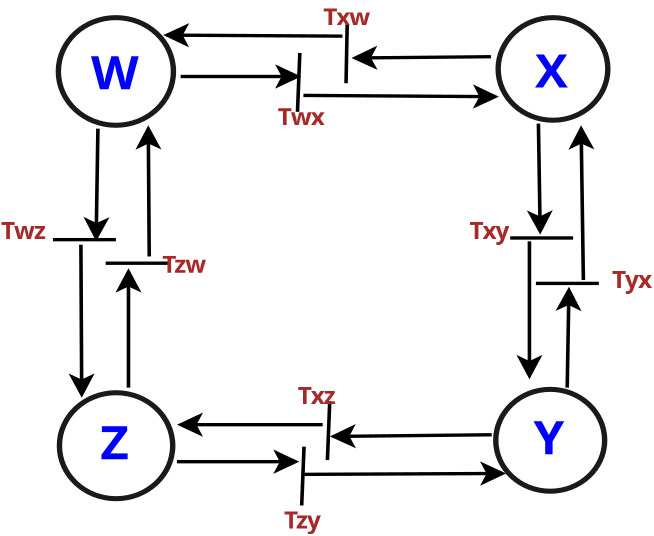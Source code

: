 <?xml version="1.0" encoding="UTF-8"?>
<dia:diagram xmlns:dia="http://www.lysator.liu.se/~alla/dia/">
  <dia:layer name="Background" visible="true" connectable="true" active="true">
    <dia:group>
      <dia:attribute name="meta">
        <dia:composite type="dict"/>
      </dia:attribute>
      <dia:attribute name="matrix">
        <dia:matrix xx="1.798" xy="0" yx="0" yy="1.682" x0="-18.529" y0="-11.479"/>
      </dia:attribute>
      <dia:group>
        <dia:attribute name="meta">
          <dia:composite type="dict"/>
        </dia:attribute>
        <dia:attribute name="matrix"/>
        <dia:object type="Geometric - Perfect Circle" version="1" id="O0">
          <dia:attribute name="obj_pos">
            <dia:point val="15.38,21.05"/>
          </dia:attribute>
          <dia:attribute name="obj_bb">
            <dia:rectangle val="15.23,20.9;18.68,24.35"/>
          </dia:attribute>
          <dia:attribute name="meta">
            <dia:composite type="dict"/>
          </dia:attribute>
          <dia:attribute name="elem_corner">
            <dia:point val="15.38,21.05"/>
          </dia:attribute>
          <dia:attribute name="elem_width">
            <dia:real val="3.15"/>
          </dia:attribute>
          <dia:attribute name="elem_height">
            <dia:real val="3.15"/>
          </dia:attribute>
          <dia:attribute name="line_width">
            <dia:real val="0.15"/>
          </dia:attribute>
          <dia:attribute name="line_colour">
            <dia:color val="#1a1a1aff"/>
          </dia:attribute>
          <dia:attribute name="fill_colour">
            <dia:color val="#ffffffff"/>
          </dia:attribute>
          <dia:attribute name="show_background">
            <dia:boolean val="true"/>
          </dia:attribute>
          <dia:attribute name="line_style">
            <dia:enum val="0"/>
            <dia:real val="1"/>
          </dia:attribute>
          <dia:attribute name="flip_horizontal">
            <dia:boolean val="false"/>
          </dia:attribute>
          <dia:attribute name="flip_vertical">
            <dia:boolean val="false"/>
          </dia:attribute>
          <dia:attribute name="subscale">
            <dia:real val="1"/>
          </dia:attribute>
        </dia:object>
        <dia:object type="Standard - Text" version="1" id="O1">
          <dia:attribute name="obj_pos">
            <dia:point val="16.515,23.025"/>
          </dia:attribute>
          <dia:attribute name="obj_bb">
            <dia:rectangle val="16.515,21.75;17.51,23.35"/>
          </dia:attribute>
          <dia:attribute name="text">
            <dia:composite type="text">
              <dia:attribute name="string">
                <dia:string>#Z#</dia:string>
              </dia:attribute>
              <dia:attribute name="font">
                <dia:font family="sans" style="80" name="Helvetica-Bold"/>
              </dia:attribute>
              <dia:attribute name="height">
                <dia:real val="1.714"/>
              </dia:attribute>
              <dia:attribute name="pos">
                <dia:point val="16.515,23.025"/>
              </dia:attribute>
              <dia:attribute name="color">
                <dia:color val="#0000ffff"/>
              </dia:attribute>
              <dia:attribute name="alignment">
                <dia:enum val="0"/>
              </dia:attribute>
            </dia:composite>
          </dia:attribute>
          <dia:attribute name="valign">
            <dia:enum val="3"/>
          </dia:attribute>
        </dia:object>
        <dia:object type="Geometric - Perfect Circle" version="1" id="O2">
          <dia:attribute name="obj_pos">
            <dia:point val="15.35,9.9"/>
          </dia:attribute>
          <dia:attribute name="obj_bb">
            <dia:rectangle val="15.2,9.75;18.7,13.25"/>
          </dia:attribute>
          <dia:attribute name="meta">
            <dia:composite type="dict"/>
          </dia:attribute>
          <dia:attribute name="elem_corner">
            <dia:point val="15.35,9.9"/>
          </dia:attribute>
          <dia:attribute name="elem_width">
            <dia:real val="3.2"/>
          </dia:attribute>
          <dia:attribute name="elem_height">
            <dia:real val="3.2"/>
          </dia:attribute>
          <dia:attribute name="line_width">
            <dia:real val="0.15"/>
          </dia:attribute>
          <dia:attribute name="line_colour">
            <dia:color val="#1a1a1aff"/>
          </dia:attribute>
          <dia:attribute name="fill_colour">
            <dia:color val="#ffffffff"/>
          </dia:attribute>
          <dia:attribute name="show_background">
            <dia:boolean val="true"/>
          </dia:attribute>
          <dia:attribute name="line_style">
            <dia:enum val="0"/>
            <dia:real val="1"/>
          </dia:attribute>
          <dia:attribute name="flip_horizontal">
            <dia:boolean val="false"/>
          </dia:attribute>
          <dia:attribute name="flip_vertical">
            <dia:boolean val="false"/>
          </dia:attribute>
          <dia:attribute name="subscale">
            <dia:real val="1"/>
          </dia:attribute>
        </dia:object>
        <dia:object type="Standard - Text" version="1" id="O3">
          <dia:attribute name="obj_pos">
            <dia:point val="16.255,12.025"/>
          </dia:attribute>
          <dia:attribute name="obj_bb">
            <dia:rectangle val="16.255,10.75;17.767,12.35"/>
          </dia:attribute>
          <dia:attribute name="text">
            <dia:composite type="text">
              <dia:attribute name="string">
                <dia:string>#W#</dia:string>
              </dia:attribute>
              <dia:attribute name="font">
                <dia:font family="sans" style="80" name="Helvetica-Bold"/>
              </dia:attribute>
              <dia:attribute name="height">
                <dia:real val="1.714"/>
              </dia:attribute>
              <dia:attribute name="pos">
                <dia:point val="16.255,12.025"/>
              </dia:attribute>
              <dia:attribute name="color">
                <dia:color val="#0000ffff"/>
              </dia:attribute>
              <dia:attribute name="alignment">
                <dia:enum val="0"/>
              </dia:attribute>
            </dia:composite>
          </dia:attribute>
          <dia:attribute name="valign">
            <dia:enum val="3"/>
          </dia:attribute>
        </dia:object>
        <dia:object type="Geometric - Perfect Circle" version="1" id="O4">
          <dia:attribute name="obj_pos">
            <dia:point val="27.58,9.9"/>
          </dia:attribute>
          <dia:attribute name="obj_bb">
            <dia:rectangle val="27.43,9.75;30.78,13.1"/>
          </dia:attribute>
          <dia:attribute name="meta">
            <dia:composite type="dict"/>
          </dia:attribute>
          <dia:attribute name="elem_corner">
            <dia:point val="27.58,9.9"/>
          </dia:attribute>
          <dia:attribute name="elem_width">
            <dia:real val="3.05"/>
          </dia:attribute>
          <dia:attribute name="elem_height">
            <dia:real val="3.05"/>
          </dia:attribute>
          <dia:attribute name="line_width">
            <dia:real val="0.15"/>
          </dia:attribute>
          <dia:attribute name="line_colour">
            <dia:color val="#1a1a1aff"/>
          </dia:attribute>
          <dia:attribute name="fill_colour">
            <dia:color val="#ffffffff"/>
          </dia:attribute>
          <dia:attribute name="show_background">
            <dia:boolean val="true"/>
          </dia:attribute>
          <dia:attribute name="line_style">
            <dia:enum val="0"/>
            <dia:real val="1"/>
          </dia:attribute>
          <dia:attribute name="flip_horizontal">
            <dia:boolean val="false"/>
          </dia:attribute>
          <dia:attribute name="flip_vertical">
            <dia:boolean val="false"/>
          </dia:attribute>
          <dia:attribute name="subscale">
            <dia:real val="1"/>
          </dia:attribute>
        </dia:object>
        <dia:object type="Standard - Text" version="1" id="O5">
          <dia:attribute name="obj_pos">
            <dia:point val="28.605,11.975"/>
          </dia:attribute>
          <dia:attribute name="obj_bb">
            <dia:rectangle val="28.605,10.7;29.663,12.3"/>
          </dia:attribute>
          <dia:attribute name="text">
            <dia:composite type="text">
              <dia:attribute name="string">
                <dia:string>#X#</dia:string>
              </dia:attribute>
              <dia:attribute name="font">
                <dia:font family="sans" style="80" name="Helvetica-Bold"/>
              </dia:attribute>
              <dia:attribute name="height">
                <dia:real val="1.714"/>
              </dia:attribute>
              <dia:attribute name="pos">
                <dia:point val="28.605,11.975"/>
              </dia:attribute>
              <dia:attribute name="color">
                <dia:color val="#0000ffff"/>
              </dia:attribute>
              <dia:attribute name="alignment">
                <dia:enum val="0"/>
              </dia:attribute>
            </dia:composite>
          </dia:attribute>
          <dia:attribute name="valign">
            <dia:enum val="3"/>
          </dia:attribute>
        </dia:object>
        <dia:object type="Geometric - Perfect Circle" version="1" id="O6">
          <dia:attribute name="obj_pos">
            <dia:point val="27.514,20.95"/>
          </dia:attribute>
          <dia:attribute name="obj_bb">
            <dia:rectangle val="27.364,20.8;30.691,24.128"/>
          </dia:attribute>
          <dia:attribute name="meta">
            <dia:composite type="dict"/>
          </dia:attribute>
          <dia:attribute name="elem_corner">
            <dia:point val="27.514,20.95"/>
          </dia:attribute>
          <dia:attribute name="elem_width">
            <dia:real val="3.028"/>
          </dia:attribute>
          <dia:attribute name="elem_height">
            <dia:real val="3.028"/>
          </dia:attribute>
          <dia:attribute name="line_width">
            <dia:real val="0.15"/>
          </dia:attribute>
          <dia:attribute name="line_colour">
            <dia:color val="#1a1a1aff"/>
          </dia:attribute>
          <dia:attribute name="fill_colour">
            <dia:color val="#ffffffff"/>
          </dia:attribute>
          <dia:attribute name="show_background">
            <dia:boolean val="true"/>
          </dia:attribute>
          <dia:attribute name="line_style">
            <dia:enum val="0"/>
            <dia:real val="1"/>
          </dia:attribute>
          <dia:attribute name="flip_horizontal">
            <dia:boolean val="false"/>
          </dia:attribute>
          <dia:attribute name="flip_vertical">
            <dia:boolean val="false"/>
          </dia:attribute>
          <dia:attribute name="subscale">
            <dia:real val="1"/>
          </dia:attribute>
        </dia:object>
        <dia:object type="Standard - Text" version="1" id="O7">
          <dia:attribute name="obj_pos">
            <dia:point val="28.56,22.875"/>
          </dia:attribute>
          <dia:attribute name="obj_bb">
            <dia:rectangle val="28.56,21.6;29.567,23.2"/>
          </dia:attribute>
          <dia:attribute name="text">
            <dia:composite type="text">
              <dia:attribute name="string">
                <dia:string>#Y#</dia:string>
              </dia:attribute>
              <dia:attribute name="font">
                <dia:font family="sans" style="80" name="Helvetica-Bold"/>
              </dia:attribute>
              <dia:attribute name="height">
                <dia:real val="1.714"/>
              </dia:attribute>
              <dia:attribute name="pos">
                <dia:point val="28.56,22.875"/>
              </dia:attribute>
              <dia:attribute name="color">
                <dia:color val="#0000ffff"/>
              </dia:attribute>
              <dia:attribute name="alignment">
                <dia:enum val="0"/>
              </dia:attribute>
            </dia:composite>
          </dia:attribute>
          <dia:attribute name="valign">
            <dia:enum val="3"/>
          </dia:attribute>
        </dia:object>
      </dia:group>
      <dia:object type="Standard - Line" version="0" id="O8">
        <dia:attribute name="obj_pos">
          <dia:point val="16.45,13.2"/>
        </dia:attribute>
        <dia:attribute name="obj_bb">
          <dia:rectangle val="16.049,13.149;16.773,16.601"/>
        </dia:attribute>
        <dia:attribute name="conn_endpoints">
          <dia:point val="16.45,13.2"/>
          <dia:point val="16.4,16.55"/>
        </dia:attribute>
        <dia:attribute name="numcp">
          <dia:int val="1"/>
        </dia:attribute>
        <dia:attribute name="end_arrow">
          <dia:enum val="22"/>
        </dia:attribute>
        <dia:attribute name="end_arrow_length">
          <dia:real val="0.5"/>
        </dia:attribute>
        <dia:attribute name="end_arrow_width">
          <dia:real val="0.5"/>
        </dia:attribute>
      </dia:object>
      <dia:object type="Standard - Line" version="0" id="O9">
        <dia:attribute name="obj_pos">
          <dia:point val="17.3,20.9"/>
        </dia:attribute>
        <dia:attribute name="obj_bb">
          <dia:rectangle val="16.938,17.3;17.662,20.95"/>
        </dia:attribute>
        <dia:attribute name="conn_endpoints">
          <dia:point val="17.3,20.9"/>
          <dia:point val="17.3,17.35"/>
        </dia:attribute>
        <dia:attribute name="numcp">
          <dia:int val="1"/>
        </dia:attribute>
        <dia:attribute name="end_arrow">
          <dia:enum val="22"/>
        </dia:attribute>
        <dia:attribute name="end_arrow_length">
          <dia:real val="0.5"/>
        </dia:attribute>
        <dia:attribute name="end_arrow_width">
          <dia:real val="0.5"/>
        </dia:attribute>
      </dia:object>
      <dia:object type="Standard - Line" version="0" id="O10">
        <dia:attribute name="obj_pos">
          <dia:point val="29.5,20.9"/>
        </dia:attribute>
        <dia:attribute name="obj_bb">
          <dia:rectangle val="29.176,17.849;29.9,20.951"/>
        </dia:attribute>
        <dia:attribute name="conn_endpoints">
          <dia:point val="29.5,20.9"/>
          <dia:point val="29.55,17.9"/>
        </dia:attribute>
        <dia:attribute name="numcp">
          <dia:int val="1"/>
        </dia:attribute>
        <dia:attribute name="end_arrow">
          <dia:enum val="22"/>
        </dia:attribute>
        <dia:attribute name="end_arrow_length">
          <dia:real val="0.5"/>
        </dia:attribute>
        <dia:attribute name="end_arrow_width">
          <dia:real val="0.5"/>
        </dia:attribute>
      </dia:object>
      <dia:object type="Standard - Line" version="0" id="O11">
        <dia:attribute name="obj_pos">
          <dia:point val="27.4,22.3"/>
        </dia:attribute>
        <dia:attribute name="obj_bb">
          <dia:rectangle val="22.849,21.98;27.451,22.704"/>
        </dia:attribute>
        <dia:attribute name="conn_endpoints">
          <dia:point val="27.4,22.3"/>
          <dia:point val="22.9,22.35"/>
        </dia:attribute>
        <dia:attribute name="numcp">
          <dia:int val="1"/>
        </dia:attribute>
        <dia:attribute name="end_arrow">
          <dia:enum val="22"/>
        </dia:attribute>
        <dia:attribute name="end_arrow_length">
          <dia:real val="0.5"/>
        </dia:attribute>
        <dia:attribute name="end_arrow_width">
          <dia:real val="0.5"/>
        </dia:attribute>
      </dia:object>
      <dia:object type="Standard - Line" version="0" id="O12">
        <dia:attribute name="obj_pos">
          <dia:point val="18.75,11.65"/>
        </dia:attribute>
        <dia:attribute name="obj_bb">
          <dia:rectangle val="18.7,11.288;22.15,12.012"/>
        </dia:attribute>
        <dia:attribute name="conn_endpoints">
          <dia:point val="18.75,11.65"/>
          <dia:point val="22.1,11.65"/>
        </dia:attribute>
        <dia:attribute name="numcp">
          <dia:int val="1"/>
        </dia:attribute>
        <dia:attribute name="end_arrow">
          <dia:enum val="22"/>
        </dia:attribute>
        <dia:attribute name="end_arrow_length">
          <dia:real val="0.5"/>
        </dia:attribute>
        <dia:attribute name="end_arrow_width">
          <dia:real val="0.5"/>
        </dia:attribute>
      </dia:object>
      <dia:object type="Standard - Line" version="0" id="O13">
        <dia:attribute name="obj_pos">
          <dia:point val="18.65,23.1"/>
        </dia:attribute>
        <dia:attribute name="obj_bb">
          <dia:rectangle val="18.6,22.738;22.1,23.462"/>
        </dia:attribute>
        <dia:attribute name="conn_endpoints">
          <dia:point val="18.65,23.1"/>
          <dia:point val="22.05,23.1"/>
        </dia:attribute>
        <dia:attribute name="numcp">
          <dia:int val="1"/>
        </dia:attribute>
        <dia:attribute name="end_arrow">
          <dia:enum val="22"/>
        </dia:attribute>
        <dia:attribute name="end_arrow_length">
          <dia:real val="0.5"/>
        </dia:attribute>
        <dia:attribute name="end_arrow_width">
          <dia:real val="0.5"/>
        </dia:attribute>
      </dia:object>
      <dia:object type="Standard - Line" version="0" id="O14">
        <dia:attribute name="obj_pos">
          <dia:point val="27.379,11.061"/>
        </dia:attribute>
        <dia:attribute name="obj_bb">
          <dia:rectangle val="23.45,10.731;27.43,11.455"/>
        </dia:attribute>
        <dia:attribute name="conn_endpoints">
          <dia:point val="27.379,11.061"/>
          <dia:point val="23.5,11.1"/>
        </dia:attribute>
        <dia:attribute name="numcp">
          <dia:int val="1"/>
        </dia:attribute>
        <dia:attribute name="end_arrow">
          <dia:enum val="22"/>
        </dia:attribute>
        <dia:attribute name="end_arrow_length">
          <dia:real val="0.5"/>
        </dia:attribute>
        <dia:attribute name="end_arrow_width">
          <dia:real val="0.5"/>
        </dia:attribute>
      </dia:object>
      <dia:object type="Standard - Line" version="0" id="O15">
        <dia:attribute name="obj_pos">
          <dia:point val="28.45,16.55"/>
        </dia:attribute>
        <dia:attribute name="obj_bb">
          <dia:rectangle val="28.088,16.5;28.812,20.7"/>
        </dia:attribute>
        <dia:attribute name="conn_endpoints">
          <dia:point val="28.45,16.55"/>
          <dia:point val="28.45,20.65"/>
        </dia:attribute>
        <dia:attribute name="numcp">
          <dia:int val="1"/>
        </dia:attribute>
        <dia:attribute name="end_arrow">
          <dia:enum val="22"/>
        </dia:attribute>
        <dia:attribute name="end_arrow_length">
          <dia:real val="0.5"/>
        </dia:attribute>
        <dia:attribute name="end_arrow_width">
          <dia:real val="0.5"/>
        </dia:attribute>
      </dia:object>
      <dia:object type="Standard - Line" version="0" id="O16">
        <dia:attribute name="obj_pos">
          <dia:point val="15.2,16.5"/>
        </dia:attribute>
        <dia:attribute name="obj_bb">
          <dia:rectangle val="15.15,16.45;17,16.55"/>
        </dia:attribute>
        <dia:attribute name="conn_endpoints">
          <dia:point val="15.2,16.5"/>
          <dia:point val="16.95,16.5"/>
        </dia:attribute>
        <dia:attribute name="numcp">
          <dia:int val="1"/>
        </dia:attribute>
      </dia:object>
      <dia:object type="Standard - Line" version="0" id="O17">
        <dia:attribute name="obj_pos">
          <dia:point val="16.665,17.2"/>
        </dia:attribute>
        <dia:attribute name="obj_bb">
          <dia:rectangle val="16.615,17.15;18.465,17.25"/>
        </dia:attribute>
        <dia:attribute name="conn_endpoints">
          <dia:point val="16.665,17.2"/>
          <dia:point val="18.415,17.2"/>
        </dia:attribute>
        <dia:attribute name="numcp">
          <dia:int val="1"/>
        </dia:attribute>
      </dia:object>
      <dia:object type="Standard - Line" version="0" id="O18">
        <dia:attribute name="obj_pos">
          <dia:point val="27.915,16.45"/>
        </dia:attribute>
        <dia:attribute name="obj_bb">
          <dia:rectangle val="27.865,16.4;29.715,16.5"/>
        </dia:attribute>
        <dia:attribute name="conn_endpoints">
          <dia:point val="27.915,16.45"/>
          <dia:point val="29.665,16.45"/>
        </dia:attribute>
        <dia:attribute name="numcp">
          <dia:int val="1"/>
        </dia:attribute>
      </dia:object>
      <dia:object type="Standard - Line" version="0" id="O19">
        <dia:attribute name="obj_pos">
          <dia:point val="28.63,17.8"/>
        </dia:attribute>
        <dia:attribute name="obj_bb">
          <dia:rectangle val="28.58,17.75;30.43,17.85"/>
        </dia:attribute>
        <dia:attribute name="conn_endpoints">
          <dia:point val="28.63,17.8"/>
          <dia:point val="30.38,17.8"/>
        </dia:attribute>
        <dia:attribute name="numcp">
          <dia:int val="1"/>
        </dia:attribute>
      </dia:object>
      <dia:object type="Standard - Line" version="0" id="O20">
        <dia:attribute name="obj_pos">
          <dia:point val="17.877,17"/>
        </dia:attribute>
        <dia:attribute name="obj_bb">
          <dia:rectangle val="17.493,13.05;18.217,17.05"/>
        </dia:attribute>
        <dia:attribute name="conn_endpoints">
          <dia:point val="17.877,17"/>
          <dia:point val="17.85,13.1"/>
        </dia:attribute>
        <dia:attribute name="numcp">
          <dia:int val="1"/>
        </dia:attribute>
        <dia:attribute name="end_arrow">
          <dia:enum val="22"/>
        </dia:attribute>
        <dia:attribute name="end_arrow_length">
          <dia:real val="0.5"/>
        </dia:attribute>
        <dia:attribute name="end_arrow_width">
          <dia:real val="0.5"/>
        </dia:attribute>
      </dia:object>
      <dia:object type="Standard - Line" version="0" id="O21">
        <dia:attribute name="obj_pos">
          <dia:point val="15.977,16.65"/>
        </dia:attribute>
        <dia:attribute name="obj_bb">
          <dia:rectangle val="15.634,16.6;16.358,21.25"/>
        </dia:attribute>
        <dia:attribute name="conn_endpoints">
          <dia:point val="15.977,16.65"/>
          <dia:point val="16,21.2"/>
        </dia:attribute>
        <dia:attribute name="numcp">
          <dia:int val="1"/>
        </dia:attribute>
        <dia:attribute name="end_arrow">
          <dia:enum val="22"/>
        </dia:attribute>
        <dia:attribute name="end_arrow_length">
          <dia:real val="0.5"/>
        </dia:attribute>
        <dia:attribute name="end_arrow_width">
          <dia:real val="0.5"/>
        </dia:attribute>
      </dia:object>
      <dia:object type="Standard - Line" version="0" id="O22">
        <dia:attribute name="obj_pos">
          <dia:point val="29.95,17.7"/>
        </dia:attribute>
        <dia:attribute name="obj_bb">
          <dia:rectangle val="29.535,13.05;30.258,17.751"/>
        </dia:attribute>
        <dia:attribute name="conn_endpoints">
          <dia:point val="29.95,17.7"/>
          <dia:point val="29.886,13.101"/>
        </dia:attribute>
        <dia:attribute name="numcp">
          <dia:int val="1"/>
        </dia:attribute>
        <dia:attribute name="end_arrow">
          <dia:enum val="22"/>
        </dia:attribute>
        <dia:attribute name="end_arrow_length">
          <dia:real val="0.5"/>
        </dia:attribute>
        <dia:attribute name="end_arrow_width">
          <dia:real val="0.5"/>
        </dia:attribute>
      </dia:object>
      <dia:object type="Standard - Line" version="0" id="O23">
        <dia:attribute name="obj_pos">
          <dia:point val="28.7,13.05"/>
        </dia:attribute>
        <dia:attribute name="obj_bb">
          <dia:rectangle val="28.377,12.999;29.101,16.401"/>
        </dia:attribute>
        <dia:attribute name="conn_endpoints">
          <dia:point val="28.7,13.05"/>
          <dia:point val="28.75,16.35"/>
        </dia:attribute>
        <dia:attribute name="numcp">
          <dia:int val="1"/>
        </dia:attribute>
        <dia:attribute name="end_arrow">
          <dia:enum val="22"/>
        </dia:attribute>
        <dia:attribute name="end_arrow_length">
          <dia:real val="0.5"/>
        </dia:attribute>
        <dia:attribute name="end_arrow_width">
          <dia:real val="0.5"/>
        </dia:attribute>
      </dia:object>
      <dia:object type="Standard - Line" version="0" id="O24">
        <dia:attribute name="obj_pos">
          <dia:point val="22.065,10.95"/>
        </dia:attribute>
        <dia:attribute name="obj_bb">
          <dia:rectangle val="21.948,10.898;22.117,12.752"/>
        </dia:attribute>
        <dia:attribute name="conn_endpoints">
          <dia:point val="22.065,10.95"/>
          <dia:point val="22,12.7"/>
        </dia:attribute>
        <dia:attribute name="numcp">
          <dia:int val="1"/>
        </dia:attribute>
      </dia:object>
      <dia:object type="Standard - Line" version="0" id="O25">
        <dia:attribute name="obj_pos">
          <dia:point val="23.382,10.102"/>
        </dia:attribute>
        <dia:attribute name="obj_bb">
          <dia:rectangle val="23.299,10.051;23.433,11.901"/>
        </dia:attribute>
        <dia:attribute name="conn_endpoints">
          <dia:point val="23.382,10.102"/>
          <dia:point val="23.35,11.85"/>
        </dia:attribute>
        <dia:attribute name="numcp">
          <dia:int val="1"/>
        </dia:attribute>
      </dia:object>
      <dia:object type="Standard - Line" version="0" id="O26">
        <dia:attribute name="obj_pos">
          <dia:point val="22.182,22.652"/>
        </dia:attribute>
        <dia:attribute name="obj_bb">
          <dia:rectangle val="22.065,22.6;22.234,24.454"/>
        </dia:attribute>
        <dia:attribute name="conn_endpoints">
          <dia:point val="22.182,22.652"/>
          <dia:point val="22.117,24.402"/>
        </dia:attribute>
        <dia:attribute name="numcp">
          <dia:int val="1"/>
        </dia:attribute>
      </dia:object>
      <dia:object type="Standard - Line" version="0" id="O27">
        <dia:attribute name="obj_pos">
          <dia:point val="22.897,21.302"/>
        </dia:attribute>
        <dia:attribute name="obj_bb">
          <dia:rectangle val="22.78,21.25;22.949,23.104"/>
        </dia:attribute>
        <dia:attribute name="conn_endpoints">
          <dia:point val="22.897,21.302"/>
          <dia:point val="22.832,23.052"/>
        </dia:attribute>
        <dia:attribute name="numcp">
          <dia:int val="1"/>
        </dia:attribute>
      </dia:object>
      <dia:object type="Standard - Line" version="0" id="O28">
        <dia:attribute name="obj_pos">
          <dia:point val="22.165,12.212"/>
        </dia:attribute>
        <dia:attribute name="obj_bb">
          <dia:rectangle val="22.115,11.883;27.65,12.607"/>
        </dia:attribute>
        <dia:attribute name="conn_endpoints">
          <dia:point val="22.165,12.212"/>
          <dia:point val="27.6,12.25"/>
        </dia:attribute>
        <dia:attribute name="numcp">
          <dia:int val="1"/>
        </dia:attribute>
        <dia:attribute name="end_arrow">
          <dia:enum val="22"/>
        </dia:attribute>
        <dia:attribute name="end_arrow_length">
          <dia:real val="0.5"/>
        </dia:attribute>
        <dia:attribute name="end_arrow_width">
          <dia:real val="0.5"/>
        </dia:attribute>
      </dia:object>
      <dia:object type="Standard - Line" version="0" id="O29">
        <dia:attribute name="obj_pos">
          <dia:point val="23.25,10.45"/>
        </dia:attribute>
        <dia:attribute name="obj_bb">
          <dia:rectangle val="18.215,10.062;23.3,10.785"/>
        </dia:attribute>
        <dia:attribute name="conn_endpoints">
          <dia:point val="23.25,10.45"/>
          <dia:point val="18.265,10.419"/>
        </dia:attribute>
        <dia:attribute name="numcp">
          <dia:int val="1"/>
        </dia:attribute>
        <dia:attribute name="end_arrow">
          <dia:enum val="22"/>
        </dia:attribute>
        <dia:attribute name="end_arrow_length">
          <dia:real val="0.5"/>
        </dia:attribute>
        <dia:attribute name="end_arrow_width">
          <dia:real val="0.5"/>
        </dia:attribute>
      </dia:object>
      <dia:object type="Standard - Line" version="0" id="O30">
        <dia:attribute name="obj_pos">
          <dia:point val="22.7,22"/>
        </dia:attribute>
        <dia:attribute name="obj_bb">
          <dia:rectangle val="18.6,21.638;22.75,22.362"/>
        </dia:attribute>
        <dia:attribute name="conn_endpoints">
          <dia:point val="22.7,22"/>
          <dia:point val="18.65,22"/>
        </dia:attribute>
        <dia:attribute name="numcp">
          <dia:int val="1"/>
        </dia:attribute>
        <dia:attribute name="end_arrow">
          <dia:enum val="22"/>
        </dia:attribute>
        <dia:attribute name="end_arrow_length">
          <dia:real val="0.5"/>
        </dia:attribute>
        <dia:attribute name="end_arrow_width">
          <dia:real val="0.5"/>
        </dia:attribute>
      </dia:object>
      <dia:object type="Standard - Line" version="0" id="O31">
        <dia:attribute name="obj_pos">
          <dia:point val="22.149,23.477"/>
        </dia:attribute>
        <dia:attribute name="obj_bb">
          <dia:rectangle val="22.099,23.092;27.85,23.815"/>
        </dia:attribute>
        <dia:attribute name="conn_endpoints">
          <dia:point val="22.149,23.477"/>
          <dia:point val="27.8,23.45"/>
        </dia:attribute>
        <dia:attribute name="numcp">
          <dia:int val="1"/>
        </dia:attribute>
        <dia:attribute name="end_arrow">
          <dia:enum val="22"/>
        </dia:attribute>
        <dia:attribute name="end_arrow_length">
          <dia:real val="0.5"/>
        </dia:attribute>
        <dia:attribute name="end_arrow_width">
          <dia:real val="0.5"/>
        </dia:attribute>
      </dia:object>
      <dia:object type="Standard - Text" version="1" id="O32">
        <dia:attribute name="obj_pos">
          <dia:point val="21.45,13.1"/>
        </dia:attribute>
        <dia:attribute name="obj_bb">
          <dia:rectangle val="21.45,12.467;22.902,13.262"/>
        </dia:attribute>
        <dia:attribute name="text">
          <dia:composite type="text">
            <dia:attribute name="string">
              <dia:string>#Twx#</dia:string>
            </dia:attribute>
            <dia:attribute name="font">
              <dia:font family="sans" style="80" name="Helvetica-Bold"/>
            </dia:attribute>
            <dia:attribute name="height">
              <dia:real val="0.849"/>
            </dia:attribute>
            <dia:attribute name="pos">
              <dia:point val="21.45,13.1"/>
            </dia:attribute>
            <dia:attribute name="color">
              <dia:color val="#a52a2aff"/>
            </dia:attribute>
            <dia:attribute name="alignment">
              <dia:enum val="0"/>
            </dia:attribute>
          </dia:composite>
        </dia:attribute>
        <dia:attribute name="valign">
          <dia:enum val="3"/>
        </dia:attribute>
      </dia:object>
      <dia:object type="Standard - Text" version="1" id="O33">
        <dia:attribute name="obj_pos">
          <dia:point val="22.715,10.133"/>
        </dia:attribute>
        <dia:attribute name="obj_bb">
          <dia:rectangle val="22.715,9.5;24.242,10.295"/>
        </dia:attribute>
        <dia:attribute name="text">
          <dia:composite type="text">
            <dia:attribute name="string">
              <dia:string>#Txw#</dia:string>
            </dia:attribute>
            <dia:attribute name="font">
              <dia:font family="sans" style="80" name="Helvetica-Bold"/>
            </dia:attribute>
            <dia:attribute name="height">
              <dia:real val="0.849"/>
            </dia:attribute>
            <dia:attribute name="pos">
              <dia:point val="22.715,10.133"/>
            </dia:attribute>
            <dia:attribute name="color">
              <dia:color val="#a52a2aff"/>
            </dia:attribute>
            <dia:attribute name="alignment">
              <dia:enum val="0"/>
            </dia:attribute>
          </dia:composite>
        </dia:attribute>
        <dia:attribute name="valign">
          <dia:enum val="3"/>
        </dia:attribute>
      </dia:object>
      <dia:object type="Standard - Text" version="1" id="O34">
        <dia:attribute name="obj_pos">
          <dia:point val="26.78,16.483"/>
        </dia:attribute>
        <dia:attribute name="obj_bb">
          <dia:rectangle val="26.78,15.85;28.122,16.645"/>
        </dia:attribute>
        <dia:attribute name="text">
          <dia:composite type="text">
            <dia:attribute name="string">
              <dia:string>#Txy#</dia:string>
            </dia:attribute>
            <dia:attribute name="font">
              <dia:font family="sans" style="80" name="Helvetica-Bold"/>
            </dia:attribute>
            <dia:attribute name="height">
              <dia:real val="0.849"/>
            </dia:attribute>
            <dia:attribute name="pos">
              <dia:point val="26.78,16.483"/>
            </dia:attribute>
            <dia:attribute name="color">
              <dia:color val="#a52a2aff"/>
            </dia:attribute>
            <dia:attribute name="alignment">
              <dia:enum val="0"/>
            </dia:attribute>
          </dia:composite>
        </dia:attribute>
        <dia:attribute name="valign">
          <dia:enum val="3"/>
        </dia:attribute>
      </dia:object>
      <dia:object type="Standard - Text" version="1" id="O35">
        <dia:attribute name="obj_pos">
          <dia:point val="30.745,17.933"/>
        </dia:attribute>
        <dia:attribute name="obj_bb">
          <dia:rectangle val="30.745,17.28;32.027,18.135"/>
        </dia:attribute>
        <dia:attribute name="text">
          <dia:composite type="text">
            <dia:attribute name="string">
              <dia:string>#Tyx#</dia:string>
            </dia:attribute>
            <dia:attribute name="font">
              <dia:font family="sans" style="80" name="Helvetica-Bold"/>
            </dia:attribute>
            <dia:attribute name="height">
              <dia:real val="0.849"/>
            </dia:attribute>
            <dia:attribute name="pos">
              <dia:point val="30.745,17.933"/>
            </dia:attribute>
            <dia:attribute name="color">
              <dia:color val="#a52a2aff"/>
            </dia:attribute>
            <dia:attribute name="alignment">
              <dia:enum val="0"/>
            </dia:attribute>
          </dia:composite>
        </dia:attribute>
        <dia:attribute name="valign">
          <dia:enum val="3"/>
        </dia:attribute>
      </dia:object>
      <dia:object type="Standard - Text" version="1" id="O36">
        <dia:attribute name="obj_pos">
          <dia:point val="22.01,21.383"/>
        </dia:attribute>
        <dia:attribute name="obj_bb">
          <dia:rectangle val="22.01,20.73;23.325,21.585"/>
        </dia:attribute>
        <dia:attribute name="text">
          <dia:composite type="text">
            <dia:attribute name="string">
              <dia:string>#Txz#</dia:string>
            </dia:attribute>
            <dia:attribute name="font">
              <dia:font family="sans" style="80" name="Helvetica-Bold"/>
            </dia:attribute>
            <dia:attribute name="height">
              <dia:real val="0.849"/>
            </dia:attribute>
            <dia:attribute name="pos">
              <dia:point val="22.01,21.383"/>
            </dia:attribute>
            <dia:attribute name="color">
              <dia:color val="#a52a2aff"/>
            </dia:attribute>
            <dia:attribute name="alignment">
              <dia:enum val="0"/>
            </dia:attribute>
          </dia:composite>
        </dia:attribute>
        <dia:attribute name="valign">
          <dia:enum val="3"/>
        </dia:attribute>
      </dia:object>
      <dia:object type="Standard - Text" version="1" id="O37">
        <dia:attribute name="obj_pos">
          <dia:point val="21.625,25.082"/>
        </dia:attribute>
        <dia:attribute name="obj_bb">
          <dia:rectangle val="21.625,24.43;22.945,25.285"/>
        </dia:attribute>
        <dia:attribute name="text">
          <dia:composite type="text">
            <dia:attribute name="string">
              <dia:string>#Tzy#</dia:string>
            </dia:attribute>
            <dia:attribute name="font">
              <dia:font family="sans" style="80" name="Helvetica-Bold"/>
            </dia:attribute>
            <dia:attribute name="height">
              <dia:real val="0.849"/>
            </dia:attribute>
            <dia:attribute name="pos">
              <dia:point val="21.625,25.082"/>
            </dia:attribute>
            <dia:attribute name="color">
              <dia:color val="#a52a2aff"/>
            </dia:attribute>
            <dia:attribute name="alignment">
              <dia:enum val="0"/>
            </dia:attribute>
          </dia:composite>
        </dia:attribute>
        <dia:attribute name="valign">
          <dia:enum val="3"/>
        </dia:attribute>
      </dia:object>
      <dia:object type="Standard - Text" version="1" id="O38">
        <dia:attribute name="obj_pos">
          <dia:point val="18.24,17.483"/>
        </dia:attribute>
        <dia:attribute name="obj_bb">
          <dia:rectangle val="18.24,16.83;19.745,17.685"/>
        </dia:attribute>
        <dia:attribute name="text">
          <dia:composite type="text">
            <dia:attribute name="string">
              <dia:string>#Tzw#</dia:string>
            </dia:attribute>
            <dia:attribute name="font">
              <dia:font family="sans" style="80" name="Helvetica-Bold"/>
            </dia:attribute>
            <dia:attribute name="height">
              <dia:real val="0.849"/>
            </dia:attribute>
            <dia:attribute name="pos">
              <dia:point val="18.24,17.483"/>
            </dia:attribute>
            <dia:attribute name="color">
              <dia:color val="#a52a2aff"/>
            </dia:attribute>
            <dia:attribute name="alignment">
              <dia:enum val="0"/>
            </dia:attribute>
          </dia:composite>
        </dia:attribute>
        <dia:attribute name="valign">
          <dia:enum val="3"/>
        </dia:attribute>
      </dia:object>
      <dia:object type="Standard - Text" version="1" id="O39">
        <dia:attribute name="obj_pos">
          <dia:point val="13.755,16.483"/>
        </dia:attribute>
        <dia:attribute name="obj_bb">
          <dia:rectangle val="13.755,15.85;15.165,16.645"/>
        </dia:attribute>
        <dia:attribute name="text">
          <dia:composite type="text">
            <dia:attribute name="string">
              <dia:string>#Twz#</dia:string>
            </dia:attribute>
            <dia:attribute name="font">
              <dia:font family="sans" style="80" name="Helvetica-Bold"/>
            </dia:attribute>
            <dia:attribute name="height">
              <dia:real val="0.849"/>
            </dia:attribute>
            <dia:attribute name="pos">
              <dia:point val="13.755,16.483"/>
            </dia:attribute>
            <dia:attribute name="color">
              <dia:color val="#a52a2aff"/>
            </dia:attribute>
            <dia:attribute name="alignment">
              <dia:enum val="0"/>
            </dia:attribute>
          </dia:composite>
        </dia:attribute>
        <dia:attribute name="valign">
          <dia:enum val="3"/>
        </dia:attribute>
      </dia:object>
    </dia:group>
  </dia:layer>
</dia:diagram>
